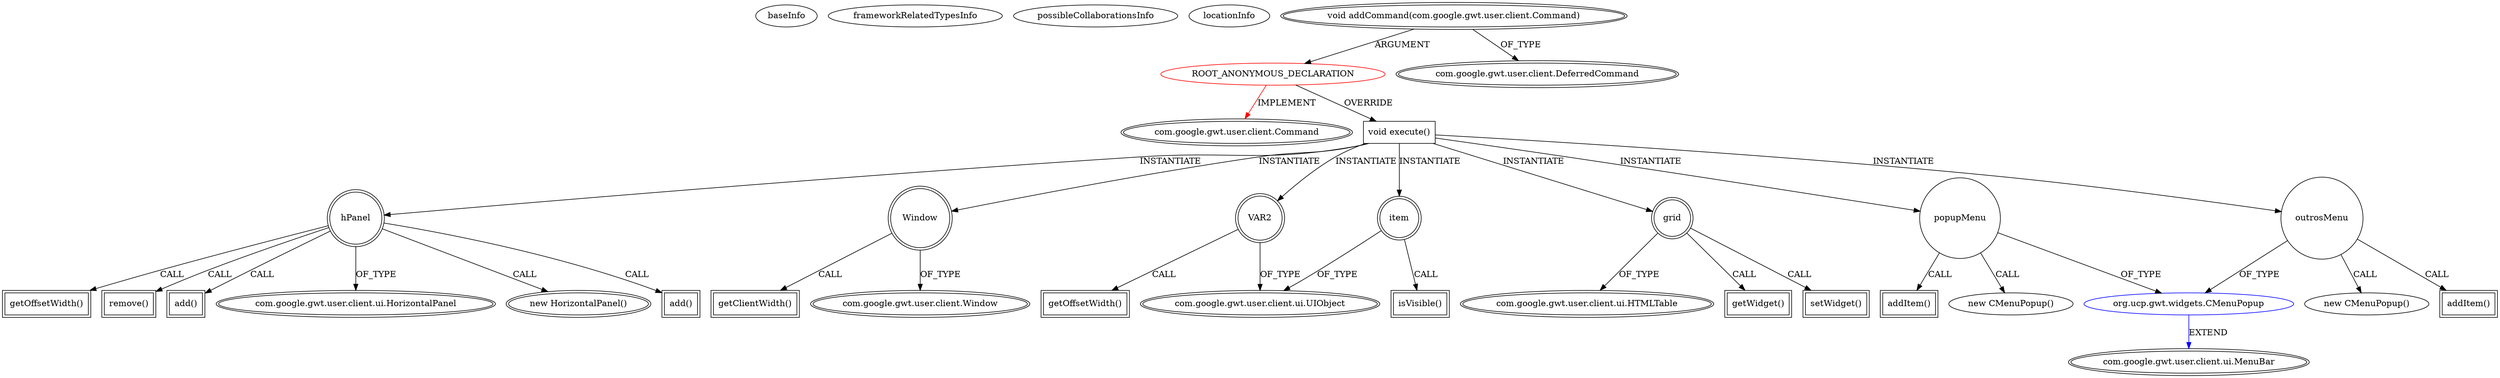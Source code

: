 digraph {
baseInfo[graphId=2975,category="extension_graph",isAnonymous=true,possibleRelation=true]
frameworkRelatedTypesInfo[0="com.google.gwt.user.client.Command"]
possibleCollaborationsInfo[0="2975~OVERRIDING_METHOD_DECLARATION-INSTANTIATION-OVERRIDING_METHOD_DECLARATION-INSTANTIATION-~com.google.gwt.user.client.Command ~com.google.gwt.user.client.ui.MenuBar ~true~false"]
locationInfo[projectName="hmiguellima-ugat",filePath="/hmiguellima-ugat/ugat-master/src/org/ucp/gwt/widgets/CMenu.java",contextSignature="void buildContextBar()",graphId="2975"]
0[label="ROOT_ANONYMOUS_DECLARATION",vertexType="ROOT_ANONYMOUS_DECLARATION",isFrameworkType=false,color=red]
1[label="com.google.gwt.user.client.Command",vertexType="FRAMEWORK_INTERFACE_TYPE",isFrameworkType=true,peripheries=2]
2[label="void addCommand(com.google.gwt.user.client.Command)",vertexType="OUTSIDE_CALL",isFrameworkType=true,peripheries=2]
3[label="com.google.gwt.user.client.DeferredCommand",vertexType="FRAMEWORK_CLASS_TYPE",isFrameworkType=true,peripheries=2]
4[label="void execute()",vertexType="OVERRIDING_METHOD_DECLARATION",isFrameworkType=false,shape=box]
6[label="hPanel",vertexType="VARIABLE_EXPRESION",isFrameworkType=true,peripheries=2,shape=circle]
7[label="com.google.gwt.user.client.ui.HorizontalPanel",vertexType="FRAMEWORK_CLASS_TYPE",isFrameworkType=true,peripheries=2]
5[label="new HorizontalPanel()",vertexType="CONSTRUCTOR_CALL",isFrameworkType=true,peripheries=2]
8[label="Window",vertexType="VARIABLE_EXPRESION",isFrameworkType=true,peripheries=2,shape=circle]
10[label="com.google.gwt.user.client.Window",vertexType="FRAMEWORK_CLASS_TYPE",isFrameworkType=true,peripheries=2]
9[label="getClientWidth()",vertexType="INSIDE_CALL",isFrameworkType=true,peripheries=2,shape=box]
11[label="VAR2",vertexType="VARIABLE_EXPRESION",isFrameworkType=true,peripheries=2,shape=circle]
13[label="com.google.gwt.user.client.ui.UIObject",vertexType="FRAMEWORK_CLASS_TYPE",isFrameworkType=true,peripheries=2]
12[label="getOffsetWidth()",vertexType="INSIDE_CALL",isFrameworkType=true,peripheries=2,shape=box]
14[label="grid",vertexType="VARIABLE_EXPRESION",isFrameworkType=true,peripheries=2,shape=circle]
16[label="com.google.gwt.user.client.ui.HTMLTable",vertexType="FRAMEWORK_CLASS_TYPE",isFrameworkType=true,peripheries=2]
15[label="getWidget()",vertexType="INSIDE_CALL",isFrameworkType=true,peripheries=2,shape=box]
18[label="setWidget()",vertexType="INSIDE_CALL",isFrameworkType=true,peripheries=2,shape=box]
20[label="add()",vertexType="INSIDE_CALL",isFrameworkType=true,peripheries=2,shape=box]
22[label="getOffsetWidth()",vertexType="INSIDE_CALL",isFrameworkType=true,peripheries=2,shape=box]
24[label="outrosMenu",vertexType="VARIABLE_EXPRESION",isFrameworkType=false,shape=circle]
25[label="org.ucp.gwt.widgets.CMenuPopup",vertexType="REFERENCE_CLIENT_CLASS_DECLARATION",isFrameworkType=false,color=blue]
26[label="com.google.gwt.user.client.ui.MenuBar",vertexType="FRAMEWORK_CLASS_TYPE",isFrameworkType=true,peripheries=2]
23[label="new CMenuPopup()",vertexType="CONSTRUCTOR_CALL",isFrameworkType=false]
28[label="remove()",vertexType="INSIDE_CALL",isFrameworkType=true,peripheries=2,shape=box]
29[label="item",vertexType="VARIABLE_EXPRESION",isFrameworkType=true,peripheries=2,shape=circle]
30[label="isVisible()",vertexType="INSIDE_CALL",isFrameworkType=true,peripheries=2,shape=box]
33[label="addItem()",vertexType="INSIDE_CALL",isFrameworkType=true,peripheries=2,shape=box]
35[label="popupMenu",vertexType="VARIABLE_EXPRESION",isFrameworkType=false,shape=circle]
34[label="new CMenuPopup()",vertexType="CONSTRUCTOR_CALL",isFrameworkType=false]
38[label="addItem()",vertexType="INSIDE_CALL",isFrameworkType=true,peripheries=2,shape=box]
40[label="add()",vertexType="INSIDE_CALL",isFrameworkType=true,peripheries=2,shape=box]
0->1[label="IMPLEMENT",color=red]
2->0[label="ARGUMENT"]
2->3[label="OF_TYPE"]
0->4[label="OVERRIDE"]
4->6[label="INSTANTIATE"]
6->7[label="OF_TYPE"]
6->5[label="CALL"]
4->8[label="INSTANTIATE"]
8->10[label="OF_TYPE"]
8->9[label="CALL"]
4->11[label="INSTANTIATE"]
11->13[label="OF_TYPE"]
11->12[label="CALL"]
4->14[label="INSTANTIATE"]
14->16[label="OF_TYPE"]
14->15[label="CALL"]
14->18[label="CALL"]
6->20[label="CALL"]
6->22[label="CALL"]
4->24[label="INSTANTIATE"]
25->26[label="EXTEND",color=blue]
24->25[label="OF_TYPE"]
24->23[label="CALL"]
6->28[label="CALL"]
4->29[label="INSTANTIATE"]
29->13[label="OF_TYPE"]
29->30[label="CALL"]
24->33[label="CALL"]
4->35[label="INSTANTIATE"]
35->25[label="OF_TYPE"]
35->34[label="CALL"]
35->38[label="CALL"]
6->40[label="CALL"]
}
